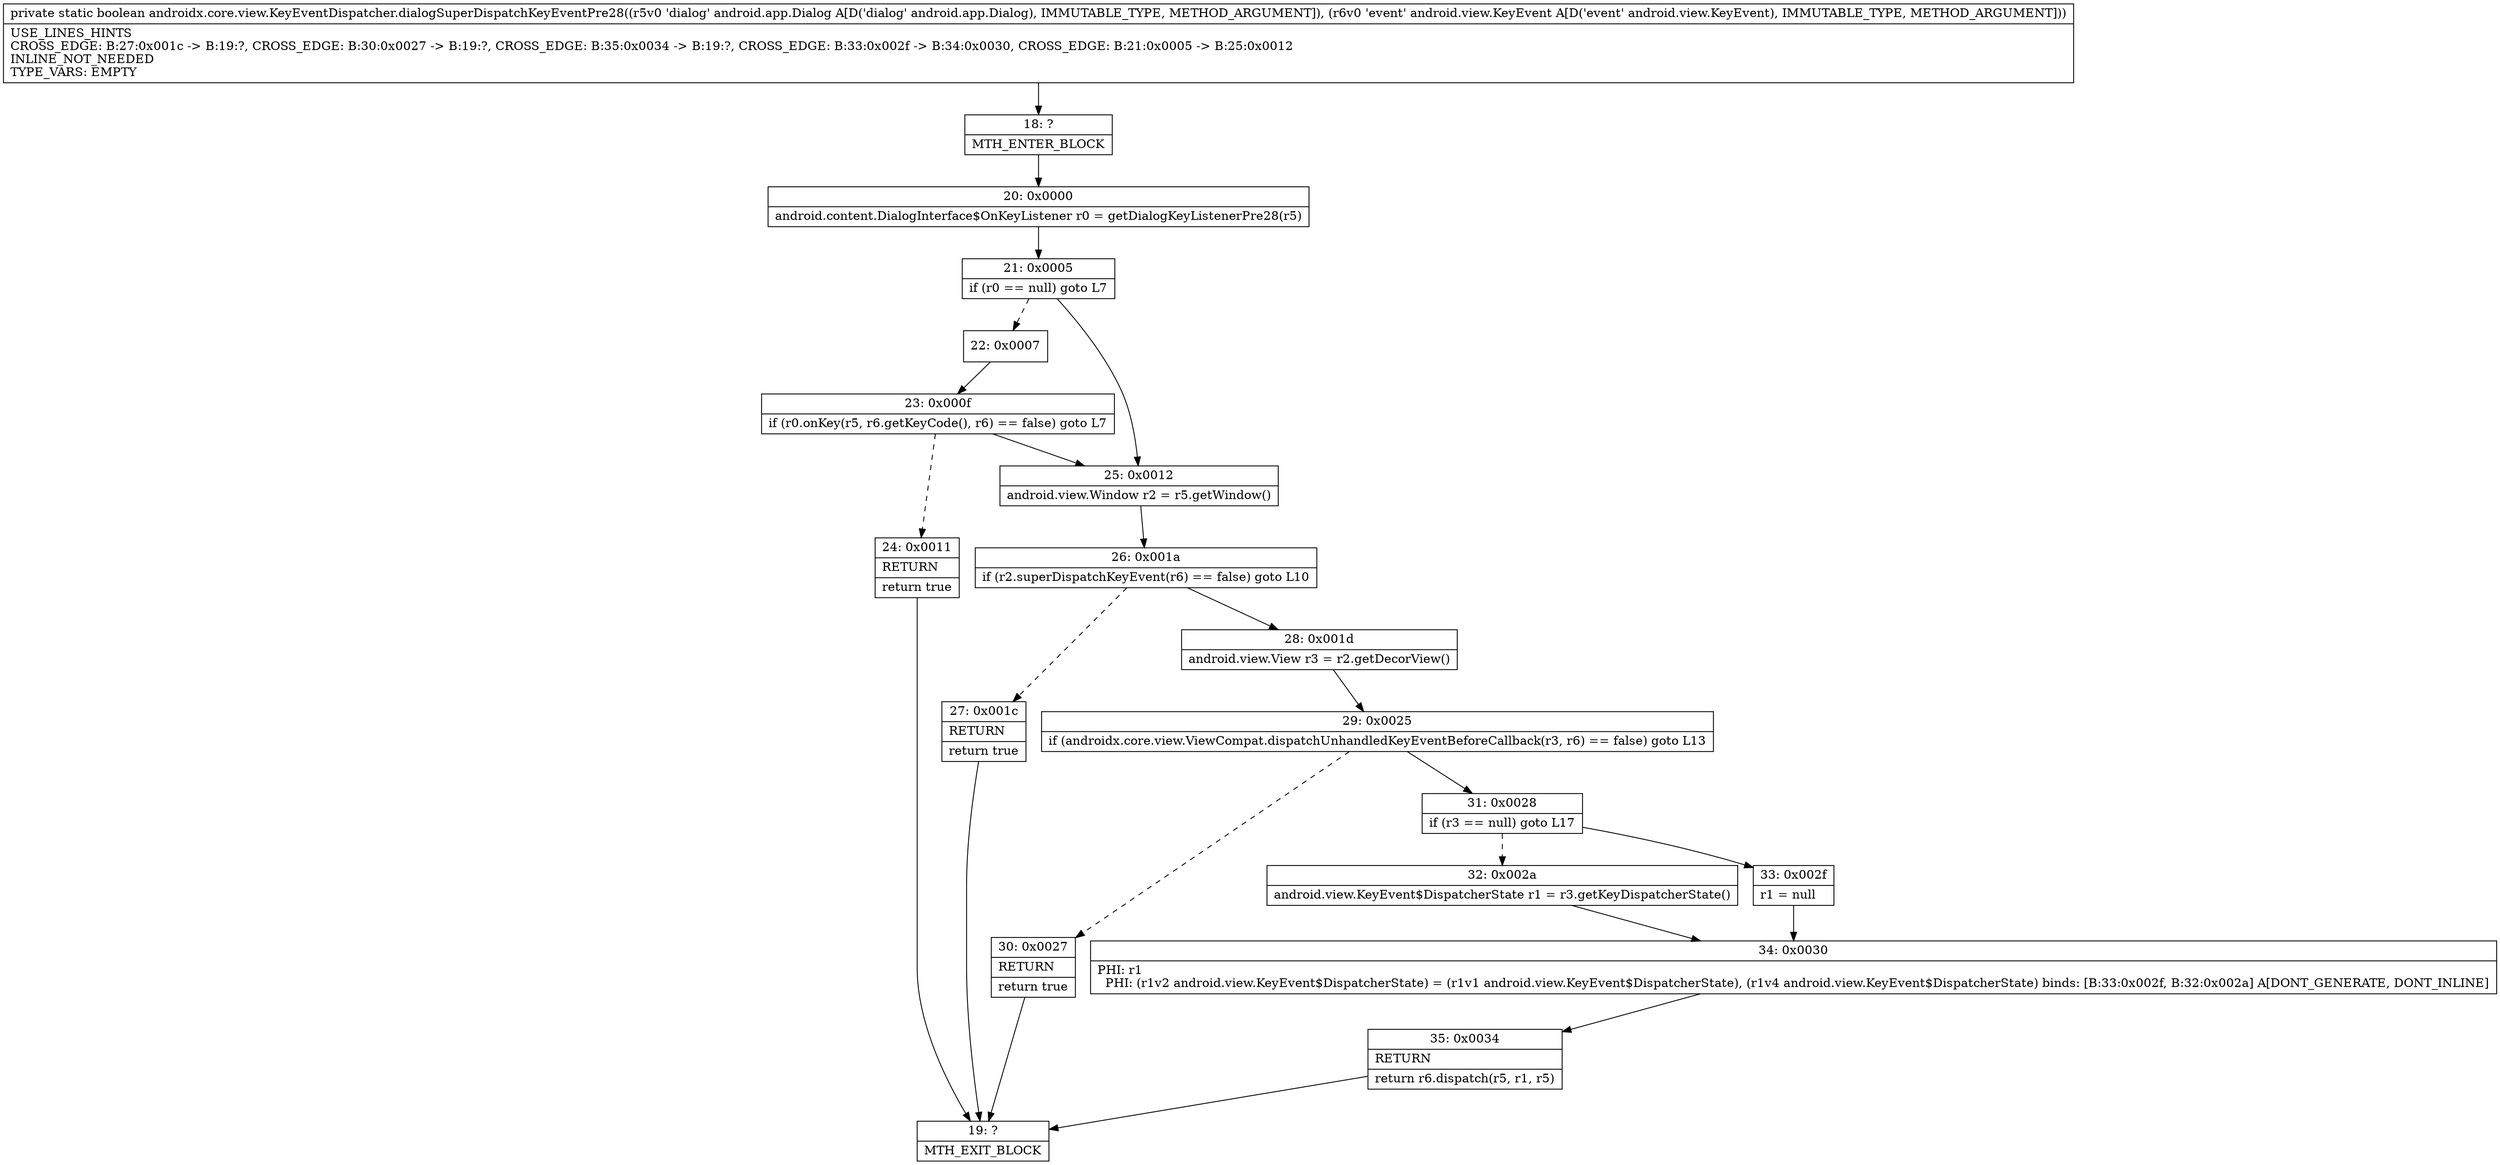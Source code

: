 digraph "CFG forandroidx.core.view.KeyEventDispatcher.dialogSuperDispatchKeyEventPre28(Landroid\/app\/Dialog;Landroid\/view\/KeyEvent;)Z" {
Node_18 [shape=record,label="{18\:\ ?|MTH_ENTER_BLOCK\l}"];
Node_20 [shape=record,label="{20\:\ 0x0000|android.content.DialogInterface$OnKeyListener r0 = getDialogKeyListenerPre28(r5)\l}"];
Node_21 [shape=record,label="{21\:\ 0x0005|if (r0 == null) goto L7\l}"];
Node_22 [shape=record,label="{22\:\ 0x0007}"];
Node_23 [shape=record,label="{23\:\ 0x000f|if (r0.onKey(r5, r6.getKeyCode(), r6) == false) goto L7\l}"];
Node_24 [shape=record,label="{24\:\ 0x0011|RETURN\l|return true\l}"];
Node_19 [shape=record,label="{19\:\ ?|MTH_EXIT_BLOCK\l}"];
Node_25 [shape=record,label="{25\:\ 0x0012|android.view.Window r2 = r5.getWindow()\l}"];
Node_26 [shape=record,label="{26\:\ 0x001a|if (r2.superDispatchKeyEvent(r6) == false) goto L10\l}"];
Node_27 [shape=record,label="{27\:\ 0x001c|RETURN\l|return true\l}"];
Node_28 [shape=record,label="{28\:\ 0x001d|android.view.View r3 = r2.getDecorView()\l}"];
Node_29 [shape=record,label="{29\:\ 0x0025|if (androidx.core.view.ViewCompat.dispatchUnhandledKeyEventBeforeCallback(r3, r6) == false) goto L13\l}"];
Node_30 [shape=record,label="{30\:\ 0x0027|RETURN\l|return true\l}"];
Node_31 [shape=record,label="{31\:\ 0x0028|if (r3 == null) goto L17\l}"];
Node_32 [shape=record,label="{32\:\ 0x002a|android.view.KeyEvent$DispatcherState r1 = r3.getKeyDispatcherState()\l}"];
Node_34 [shape=record,label="{34\:\ 0x0030|PHI: r1 \l  PHI: (r1v2 android.view.KeyEvent$DispatcherState) = (r1v1 android.view.KeyEvent$DispatcherState), (r1v4 android.view.KeyEvent$DispatcherState) binds: [B:33:0x002f, B:32:0x002a] A[DONT_GENERATE, DONT_INLINE]\l}"];
Node_35 [shape=record,label="{35\:\ 0x0034|RETURN\l|return r6.dispatch(r5, r1, r5)\l}"];
Node_33 [shape=record,label="{33\:\ 0x002f|r1 = null\l}"];
MethodNode[shape=record,label="{private static boolean androidx.core.view.KeyEventDispatcher.dialogSuperDispatchKeyEventPre28((r5v0 'dialog' android.app.Dialog A[D('dialog' android.app.Dialog), IMMUTABLE_TYPE, METHOD_ARGUMENT]), (r6v0 'event' android.view.KeyEvent A[D('event' android.view.KeyEvent), IMMUTABLE_TYPE, METHOD_ARGUMENT]))  | USE_LINES_HINTS\lCROSS_EDGE: B:27:0x001c \-\> B:19:?, CROSS_EDGE: B:30:0x0027 \-\> B:19:?, CROSS_EDGE: B:35:0x0034 \-\> B:19:?, CROSS_EDGE: B:33:0x002f \-\> B:34:0x0030, CROSS_EDGE: B:21:0x0005 \-\> B:25:0x0012\lINLINE_NOT_NEEDED\lTYPE_VARS: EMPTY\l}"];
MethodNode -> Node_18;Node_18 -> Node_20;
Node_20 -> Node_21;
Node_21 -> Node_22[style=dashed];
Node_21 -> Node_25;
Node_22 -> Node_23;
Node_23 -> Node_24[style=dashed];
Node_23 -> Node_25;
Node_24 -> Node_19;
Node_25 -> Node_26;
Node_26 -> Node_27[style=dashed];
Node_26 -> Node_28;
Node_27 -> Node_19;
Node_28 -> Node_29;
Node_29 -> Node_30[style=dashed];
Node_29 -> Node_31;
Node_30 -> Node_19;
Node_31 -> Node_32[style=dashed];
Node_31 -> Node_33;
Node_32 -> Node_34;
Node_34 -> Node_35;
Node_35 -> Node_19;
Node_33 -> Node_34;
}

